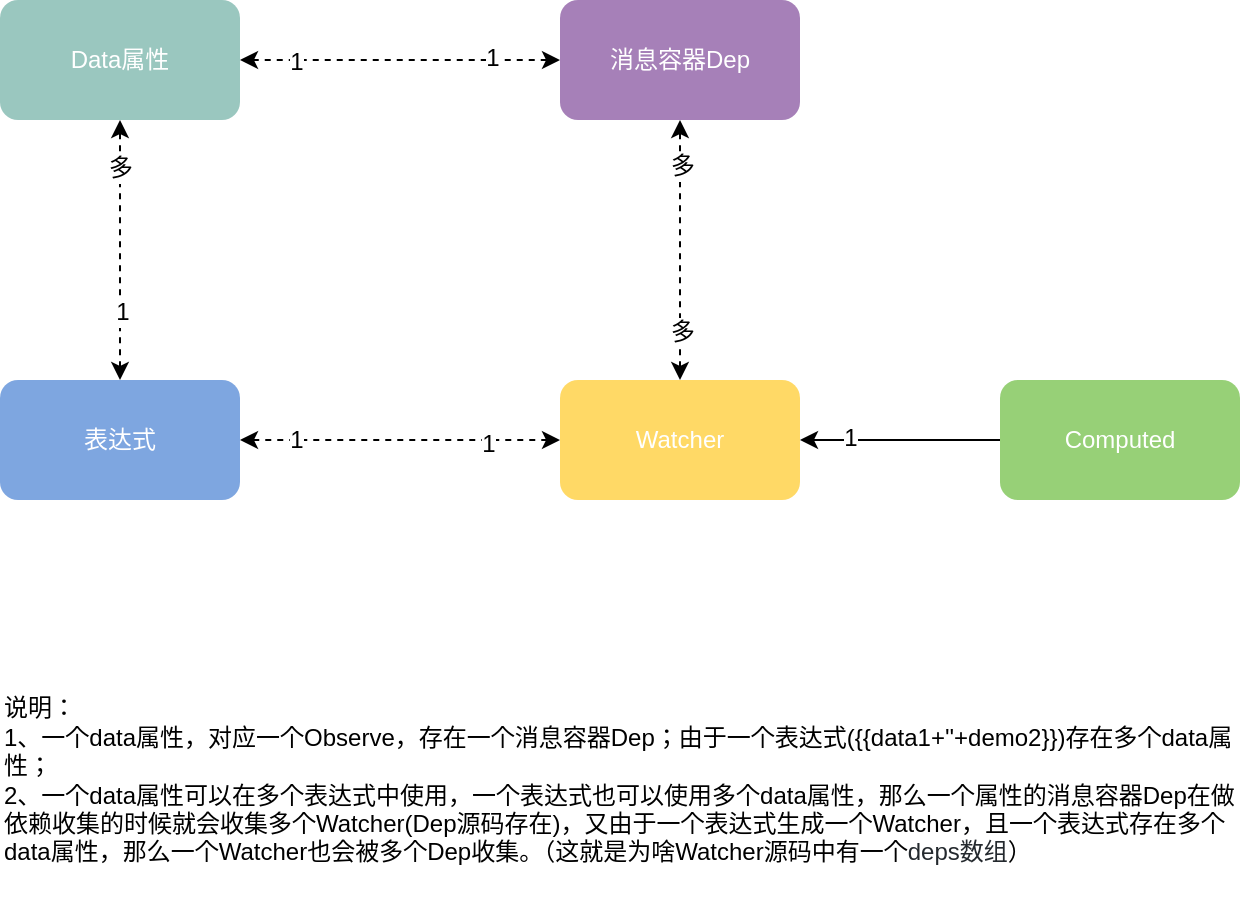 <mxfile pages="1" version="11.2.8" type="github"><diagram id="e5mmB1QpzGwvTIJWV2cP" name="第 1 页"><mxGraphModel dx="782" dy="437" grid="1" gridSize="10" guides="1" tooltips="1" connect="1" arrows="1" fold="1" page="1" pageScale="1" pageWidth="827" pageHeight="1169" math="0" shadow="0"><root><mxCell id="0"/><mxCell id="1" parent="0"/><mxCell id="igo6tiFB_Bn9phjB6TX9-1" value="Data属性" style="rounded=1;whiteSpace=wrap;html=1;fillColor=#9AC7BF;strokeColor=none;fontColor=#ffffff;" parent="1" vertex="1"><mxGeometry x="100" y="50" width="120" height="60" as="geometry"/></mxCell><mxCell id="igo6tiFB_Bn9phjB6TX9-2" value="消息容器Dep" style="rounded=1;whiteSpace=wrap;html=1;fillColor=#A680B8;strokeColor=none;fontColor=#ffffff;" parent="1" vertex="1"><mxGeometry x="380" y="50" width="120" height="60" as="geometry"/></mxCell><mxCell id="igo6tiFB_Bn9phjB6TX9-3" value="" style="endArrow=classic;startArrow=classic;html=1;exitX=1;exitY=0.5;exitDx=0;exitDy=0;entryX=0;entryY=0.5;entryDx=0;entryDy=0;dashed=1;" parent="1" source="igo6tiFB_Bn9phjB6TX9-1" target="igo6tiFB_Bn9phjB6TX9-2" edge="1"><mxGeometry width="50" height="50" relative="1" as="geometry"><mxPoint x="240" y="120" as="sourcePoint"/><mxPoint x="290" y="70" as="targetPoint"/></mxGeometry></mxCell><mxCell id="igo6tiFB_Bn9phjB6TX9-4" value="1" style="text;html=1;resizable=0;points=[];align=center;verticalAlign=middle;labelBackgroundColor=#ffffff;" parent="igo6tiFB_Bn9phjB6TX9-3" vertex="1" connectable="0"><mxGeometry x="-0.647" y="-1" relative="1" as="geometry"><mxPoint as="offset"/></mxGeometry></mxCell><mxCell id="igo6tiFB_Bn9phjB6TX9-5" value="1" style="text;html=1;resizable=0;points=[];align=center;verticalAlign=middle;labelBackgroundColor=#ffffff;" parent="igo6tiFB_Bn9phjB6TX9-3" vertex="1" connectable="0"><mxGeometry x="0.573" y="1" relative="1" as="geometry"><mxPoint as="offset"/></mxGeometry></mxCell><mxCell id="igo6tiFB_Bn9phjB6TX9-6" value="Watcher" style="rounded=1;whiteSpace=wrap;html=1;strokeColor=none;fillColor=#FFD966;fontColor=#ffffff;" parent="1" vertex="1"><mxGeometry x="380" y="240" width="120" height="60" as="geometry"/></mxCell><mxCell id="igo6tiFB_Bn9phjB6TX9-7" value="" style="endArrow=classic;startArrow=classic;html=1;entryX=0.5;entryY=1;entryDx=0;entryDy=0;exitX=0.5;exitY=0;exitDx=0;exitDy=0;dashed=1;" parent="1" source="igo6tiFB_Bn9phjB6TX9-6" target="igo6tiFB_Bn9phjB6TX9-2" edge="1"><mxGeometry width="50" height="50" relative="1" as="geometry"><mxPoint x="240" y="240" as="sourcePoint"/><mxPoint x="290" y="190" as="targetPoint"/></mxGeometry></mxCell><mxCell id="igo6tiFB_Bn9phjB6TX9-8" value="多" style="text;html=1;resizable=0;points=[];align=center;verticalAlign=middle;labelBackgroundColor=#ffffff;" parent="igo6tiFB_Bn9phjB6TX9-7" vertex="1" connectable="0"><mxGeometry x="0.644" y="-1" relative="1" as="geometry"><mxPoint as="offset"/></mxGeometry></mxCell><mxCell id="igo6tiFB_Bn9phjB6TX9-9" value="多" style="text;html=1;resizable=0;points=[];align=center;verticalAlign=middle;labelBackgroundColor=#ffffff;" parent="igo6tiFB_Bn9phjB6TX9-7" vertex="1" connectable="0"><mxGeometry x="-0.622" y="-1" relative="1" as="geometry"><mxPoint as="offset"/></mxGeometry></mxCell><mxCell id="KXLcm4epcHszc1LRsbXl-11" value="&lt;font color=&quot;#ffffff&quot;&gt;Computed&lt;/font&gt;" style="rounded=1;whiteSpace=wrap;html=1;fillColor=#97D077;strokeColor=none;glass=0;comic=0;" parent="1" vertex="1"><mxGeometry x="600" y="240" width="120" height="60" as="geometry"/></mxCell><mxCell id="KXLcm4epcHszc1LRsbXl-18" value="&lt;font color=&quot;#ffffff&quot;&gt;表达式&lt;/font&gt;" style="rounded=1;whiteSpace=wrap;html=1;glass=0;comic=0;fillColor=#7EA6E0;strokeColor=none;" parent="1" vertex="1"><mxGeometry x="100" y="240" width="120" height="60" as="geometry"/></mxCell><mxCell id="KXLcm4epcHszc1LRsbXl-19" value="" style="endArrow=classic;startArrow=classic;html=1;dashed=1;exitX=0;exitY=0.5;exitDx=0;exitDy=0;entryX=1;entryY=0.5;entryDx=0;entryDy=0;" parent="1" source="igo6tiFB_Bn9phjB6TX9-6" target="KXLcm4epcHszc1LRsbXl-18" edge="1"><mxGeometry width="50" height="50" relative="1" as="geometry"><mxPoint x="540" y="310" as="sourcePoint"/><mxPoint x="590" y="260" as="targetPoint"/></mxGeometry></mxCell><mxCell id="KXLcm4epcHszc1LRsbXl-20" value="1" style="text;html=1;resizable=0;points=[];align=center;verticalAlign=middle;labelBackgroundColor=#ffffff;" parent="KXLcm4epcHszc1LRsbXl-19" vertex="1" connectable="0"><mxGeometry x="-0.551" y="2" relative="1" as="geometry"><mxPoint as="offset"/></mxGeometry></mxCell><mxCell id="KXLcm4epcHszc1LRsbXl-21" value="1" style="text;html=1;resizable=0;points=[];align=center;verticalAlign=middle;labelBackgroundColor=#ffffff;" parent="KXLcm4epcHszc1LRsbXl-19" vertex="1" connectable="0"><mxGeometry x="0.648" relative="1" as="geometry"><mxPoint as="offset"/></mxGeometry></mxCell><mxCell id="KXLcm4epcHszc1LRsbXl-26" value="" style="endArrow=classic;startArrow=classic;html=1;dashed=1;entryX=0.5;entryY=1;entryDx=0;entryDy=0;" parent="1" source="KXLcm4epcHszc1LRsbXl-18" target="igo6tiFB_Bn9phjB6TX9-1" edge="1"><mxGeometry width="50" height="50" relative="1" as="geometry"><mxPoint x="100" y="370" as="sourcePoint"/><mxPoint x="150" y="320" as="targetPoint"/></mxGeometry></mxCell><mxCell id="KXLcm4epcHszc1LRsbXl-27" value="多" style="text;html=1;resizable=0;points=[];align=center;verticalAlign=middle;labelBackgroundColor=#ffffff;" parent="KXLcm4epcHszc1LRsbXl-26" vertex="1" connectable="0"><mxGeometry x="0.631" relative="1" as="geometry"><mxPoint as="offset"/></mxGeometry></mxCell><mxCell id="KXLcm4epcHszc1LRsbXl-28" value="1" style="text;html=1;resizable=0;points=[];align=center;verticalAlign=middle;labelBackgroundColor=#ffffff;" parent="KXLcm4epcHszc1LRsbXl-26" vertex="1" connectable="0"><mxGeometry x="-0.477" y="-1" relative="1" as="geometry"><mxPoint as="offset"/></mxGeometry></mxCell><UserObject label="说明：&lt;br&gt;1、一个data属性，对应一个Observe，存在一个消息容器Dep；由于一个表达式({{data1+''+demo2}})存在多个data属性；&lt;br&gt;2、一个data属性可以在多个表达式中使用，一个表达式也可以使用多个data属性，那么一个属性的消息容器Dep在做依赖收集的时候就会收集多个Watcher(Dep源码存在)，又由于一个表达式生成一个Watcher，且一个表达式存在多个data属性，那么一个Watcher也会被多个Dep收集。（这就是为啥Watcher源码中有一个&lt;span style=&quot;color: rgb(36 , 41 , 46) ; font-family: , &amp;#34;consolas&amp;#34; , &amp;#34;liberation mono&amp;#34; , &amp;#34;menlo&amp;#34; , monospace ; white-space: pre ; background-color: rgb(255 , 255 , 255)&quot;&gt;deps数组&lt;/span&gt;）" placeholders="1" name="Variable" id="5EX2QyYN9OIOr1WpGOfj-5"><mxCell style="text;html=1;strokeColor=none;fillColor=none;align=left;verticalAlign=middle;whiteSpace=wrap;overflow=hidden;" vertex="1" parent="1"><mxGeometry x="100" y="370" width="620" height="140" as="geometry"/></mxCell></UserObject><mxCell id="5EX2QyYN9OIOr1WpGOfj-6" value="" style="endArrow=classic;html=1;entryX=1;entryY=0.5;entryDx=0;entryDy=0;exitX=0;exitY=0.5;exitDx=0;exitDy=0;" edge="1" parent="1" source="KXLcm4epcHszc1LRsbXl-11" target="igo6tiFB_Bn9phjB6TX9-6"><mxGeometry width="50" height="50" relative="1" as="geometry"><mxPoint x="520" y="350" as="sourcePoint"/><mxPoint x="570" y="300" as="targetPoint"/></mxGeometry></mxCell><mxCell id="5EX2QyYN9OIOr1WpGOfj-7" value="1" style="text;html=1;resizable=0;points=[];align=center;verticalAlign=middle;labelBackgroundColor=#ffffff;" vertex="1" connectable="0" parent="5EX2QyYN9OIOr1WpGOfj-6"><mxGeometry x="0.507" y="-1" relative="1" as="geometry"><mxPoint as="offset"/></mxGeometry></mxCell></root></mxGraphModel></diagram></mxfile>
